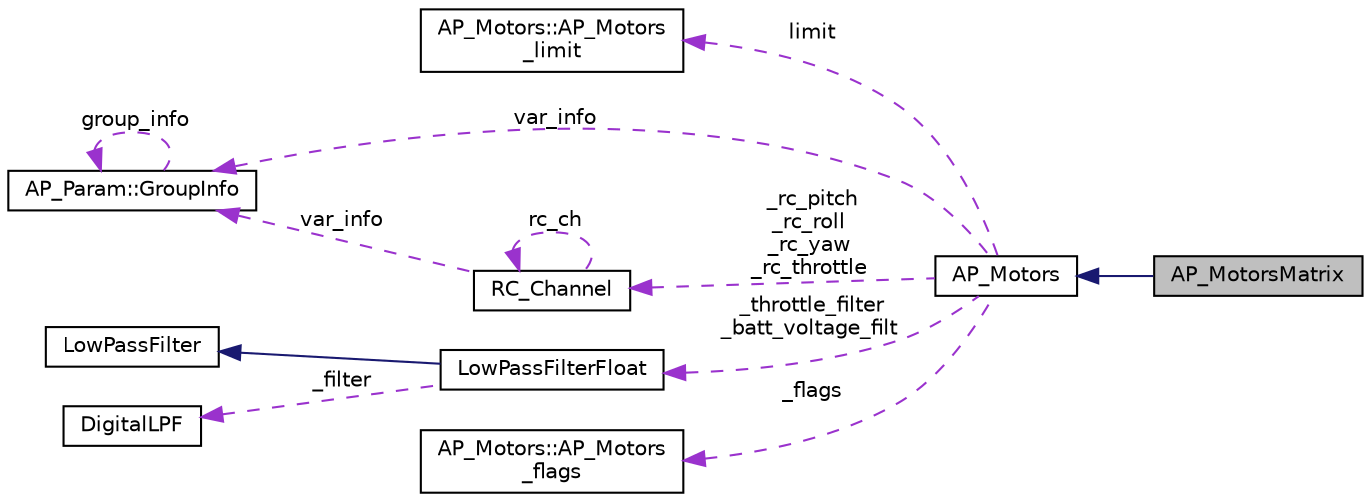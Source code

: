 digraph "AP_MotorsMatrix"
{
 // INTERACTIVE_SVG=YES
  edge [fontname="Helvetica",fontsize="10",labelfontname="Helvetica",labelfontsize="10"];
  node [fontname="Helvetica",fontsize="10",shape=record];
  rankdir="LR";
  Node1 [label="AP_MotorsMatrix",height=0.2,width=0.4,color="black", fillcolor="grey75", style="filled" fontcolor="black"];
  Node2 -> Node1 [dir="back",color="midnightblue",fontsize="10",style="solid",fontname="Helvetica"];
  Node2 [label="AP_Motors",height=0.2,width=0.4,color="black", fillcolor="white", style="filled",URL="$classAP__Motors.html"];
  Node3 -> Node2 [dir="back",color="darkorchid3",fontsize="10",style="dashed",label=" limit" ,fontname="Helvetica"];
  Node3 [label="AP_Motors::AP_Motors\l_limit",height=0.2,width=0.4,color="black", fillcolor="white", style="filled",URL="$structAP__Motors_1_1AP__Motors__limit.html"];
  Node4 -> Node2 [dir="back",color="darkorchid3",fontsize="10",style="dashed",label=" var_info" ,fontname="Helvetica"];
  Node4 [label="AP_Param::GroupInfo",height=0.2,width=0.4,color="black", fillcolor="white", style="filled",URL="$structAP__Param_1_1GroupInfo.html"];
  Node4 -> Node4 [dir="back",color="darkorchid3",fontsize="10",style="dashed",label=" group_info" ,fontname="Helvetica"];
  Node5 -> Node2 [dir="back",color="darkorchid3",fontsize="10",style="dashed",label=" _throttle_filter\n_batt_voltage_filt" ,fontname="Helvetica"];
  Node5 [label="LowPassFilterFloat",height=0.2,width=0.4,color="black", fillcolor="white", style="filled",URL="$classLowPassFilterFloat.html"];
  Node6 -> Node5 [dir="back",color="midnightblue",fontsize="10",style="solid",fontname="Helvetica"];
  Node6 [label="LowPassFilter",height=0.2,width=0.4,color="black", fillcolor="white", style="filled",URL="$classLowPassFilter.html"];
  Node7 -> Node5 [dir="back",color="darkorchid3",fontsize="10",style="dashed",label=" _filter" ,fontname="Helvetica"];
  Node7 [label="DigitalLPF",height=0.2,width=0.4,color="black", fillcolor="white", style="filled",URL="$classDigitalLPF.html"];
  Node8 -> Node2 [dir="back",color="darkorchid3",fontsize="10",style="dashed",label=" _rc_pitch\n_rc_roll\n_rc_yaw\n_rc_throttle" ,fontname="Helvetica"];
  Node8 [label="RC_Channel",height=0.2,width=0.4,color="black", fillcolor="white", style="filled",URL="$classRC__Channel.html",tooltip="Object managing one RC channel. "];
  Node4 -> Node8 [dir="back",color="darkorchid3",fontsize="10",style="dashed",label=" var_info" ,fontname="Helvetica"];
  Node8 -> Node8 [dir="back",color="darkorchid3",fontsize="10",style="dashed",label=" rc_ch" ,fontname="Helvetica"];
  Node9 -> Node2 [dir="back",color="darkorchid3",fontsize="10",style="dashed",label=" _flags" ,fontname="Helvetica"];
  Node9 [label="AP_Motors::AP_Motors\l_flags",height=0.2,width=0.4,color="black", fillcolor="white", style="filled",URL="$structAP__Motors_1_1AP__Motors__flags.html"];
}
